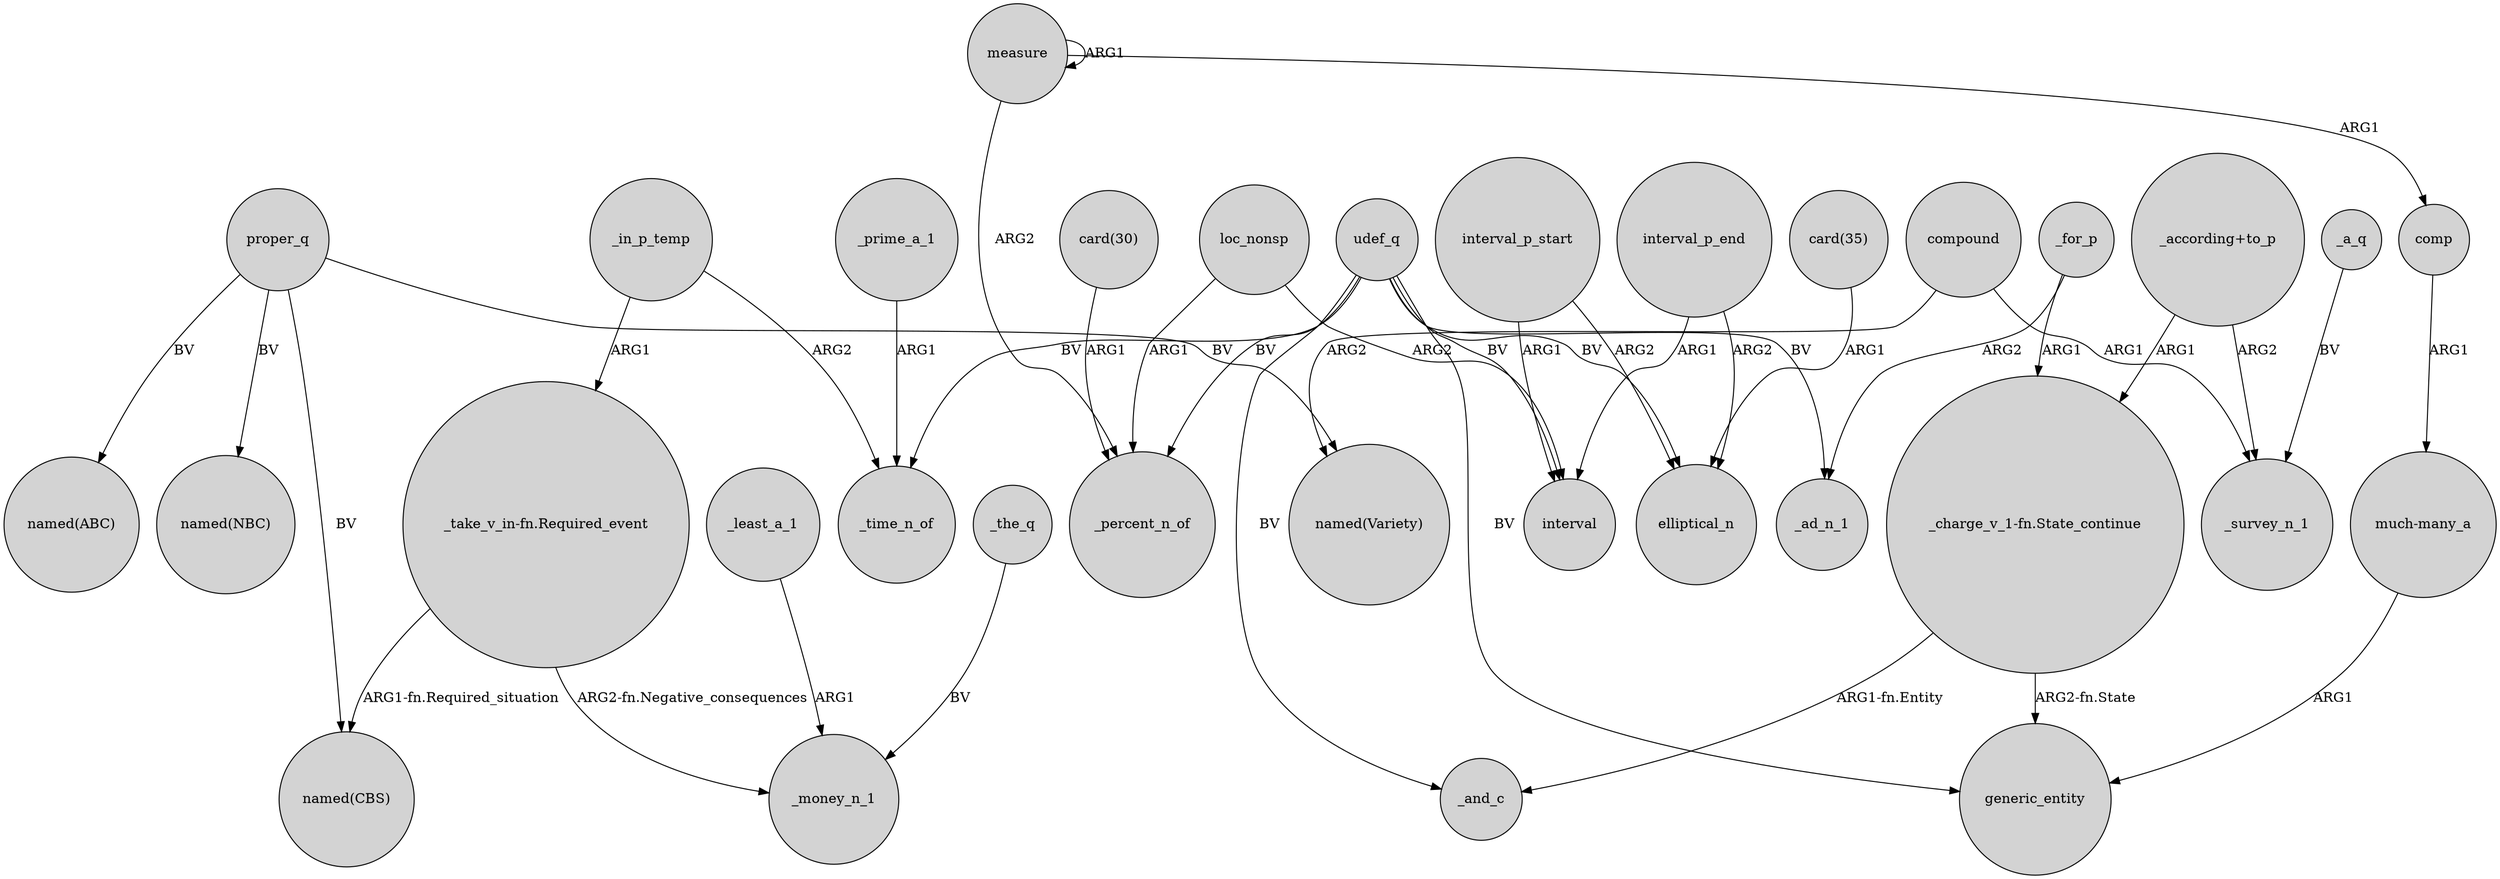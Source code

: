digraph {
	node [shape=circle style=filled]
	compound -> "named(Variety)" [label=ARG2]
	loc_nonsp -> interval [label=ARG2]
	interval_p_end -> elliptical_n [label=ARG2]
	compound -> _survey_n_1 [label=ARG1]
	proper_q -> "named(NBC)" [label=BV]
	measure -> _percent_n_of [label=ARG2]
	"_take_v_in-fn.Required_event" -> _money_n_1 [label="ARG2-fn.Negative_consequences"]
	udef_q -> _time_n_of [label=BV]
	"_charge_v_1-fn.State_continue" -> _and_c [label="ARG1-fn.Entity"]
	_a_q -> _survey_n_1 [label=BV]
	_in_p_temp -> _time_n_of [label=ARG2]
	_for_p -> _ad_n_1 [label=ARG2]
	interval_p_start -> elliptical_n [label=ARG2]
	_for_p -> "_charge_v_1-fn.State_continue" [label=ARG1]
	udef_q -> interval [label=BV]
	udef_q -> _and_c [label=BV]
	interval_p_start -> interval [label=ARG1]
	udef_q -> generic_entity [label=BV]
	proper_q -> "named(Variety)" [label=BV]
	comp -> "much-many_a" [label=ARG1]
	udef_q -> _percent_n_of [label=BV]
	proper_q -> "named(CBS)" [label=BV]
	"much-many_a" -> generic_entity [label=ARG1]
	"_according+to_p" -> _survey_n_1 [label=ARG2]
	proper_q -> "named(ABC)" [label=BV]
	_the_q -> _money_n_1 [label=BV]
	"_charge_v_1-fn.State_continue" -> generic_entity [label="ARG2-fn.State"]
	"card(35)" -> elliptical_n [label=ARG1]
	"card(30)" -> _percent_n_of [label=ARG1]
	_least_a_1 -> _money_n_1 [label=ARG1]
	interval_p_end -> interval [label=ARG1]
	_prime_a_1 -> _time_n_of [label=ARG1]
	"_according+to_p" -> "_charge_v_1-fn.State_continue" [label=ARG1]
	measure -> comp [label=ARG1]
	_in_p_temp -> "_take_v_in-fn.Required_event" [label=ARG1]
	"_take_v_in-fn.Required_event" -> "named(CBS)" [label="ARG1-fn.Required_situation"]
	udef_q -> elliptical_n [label=BV]
	loc_nonsp -> _percent_n_of [label=ARG1]
	measure -> measure [label=ARG1]
	udef_q -> _ad_n_1 [label=BV]
}
